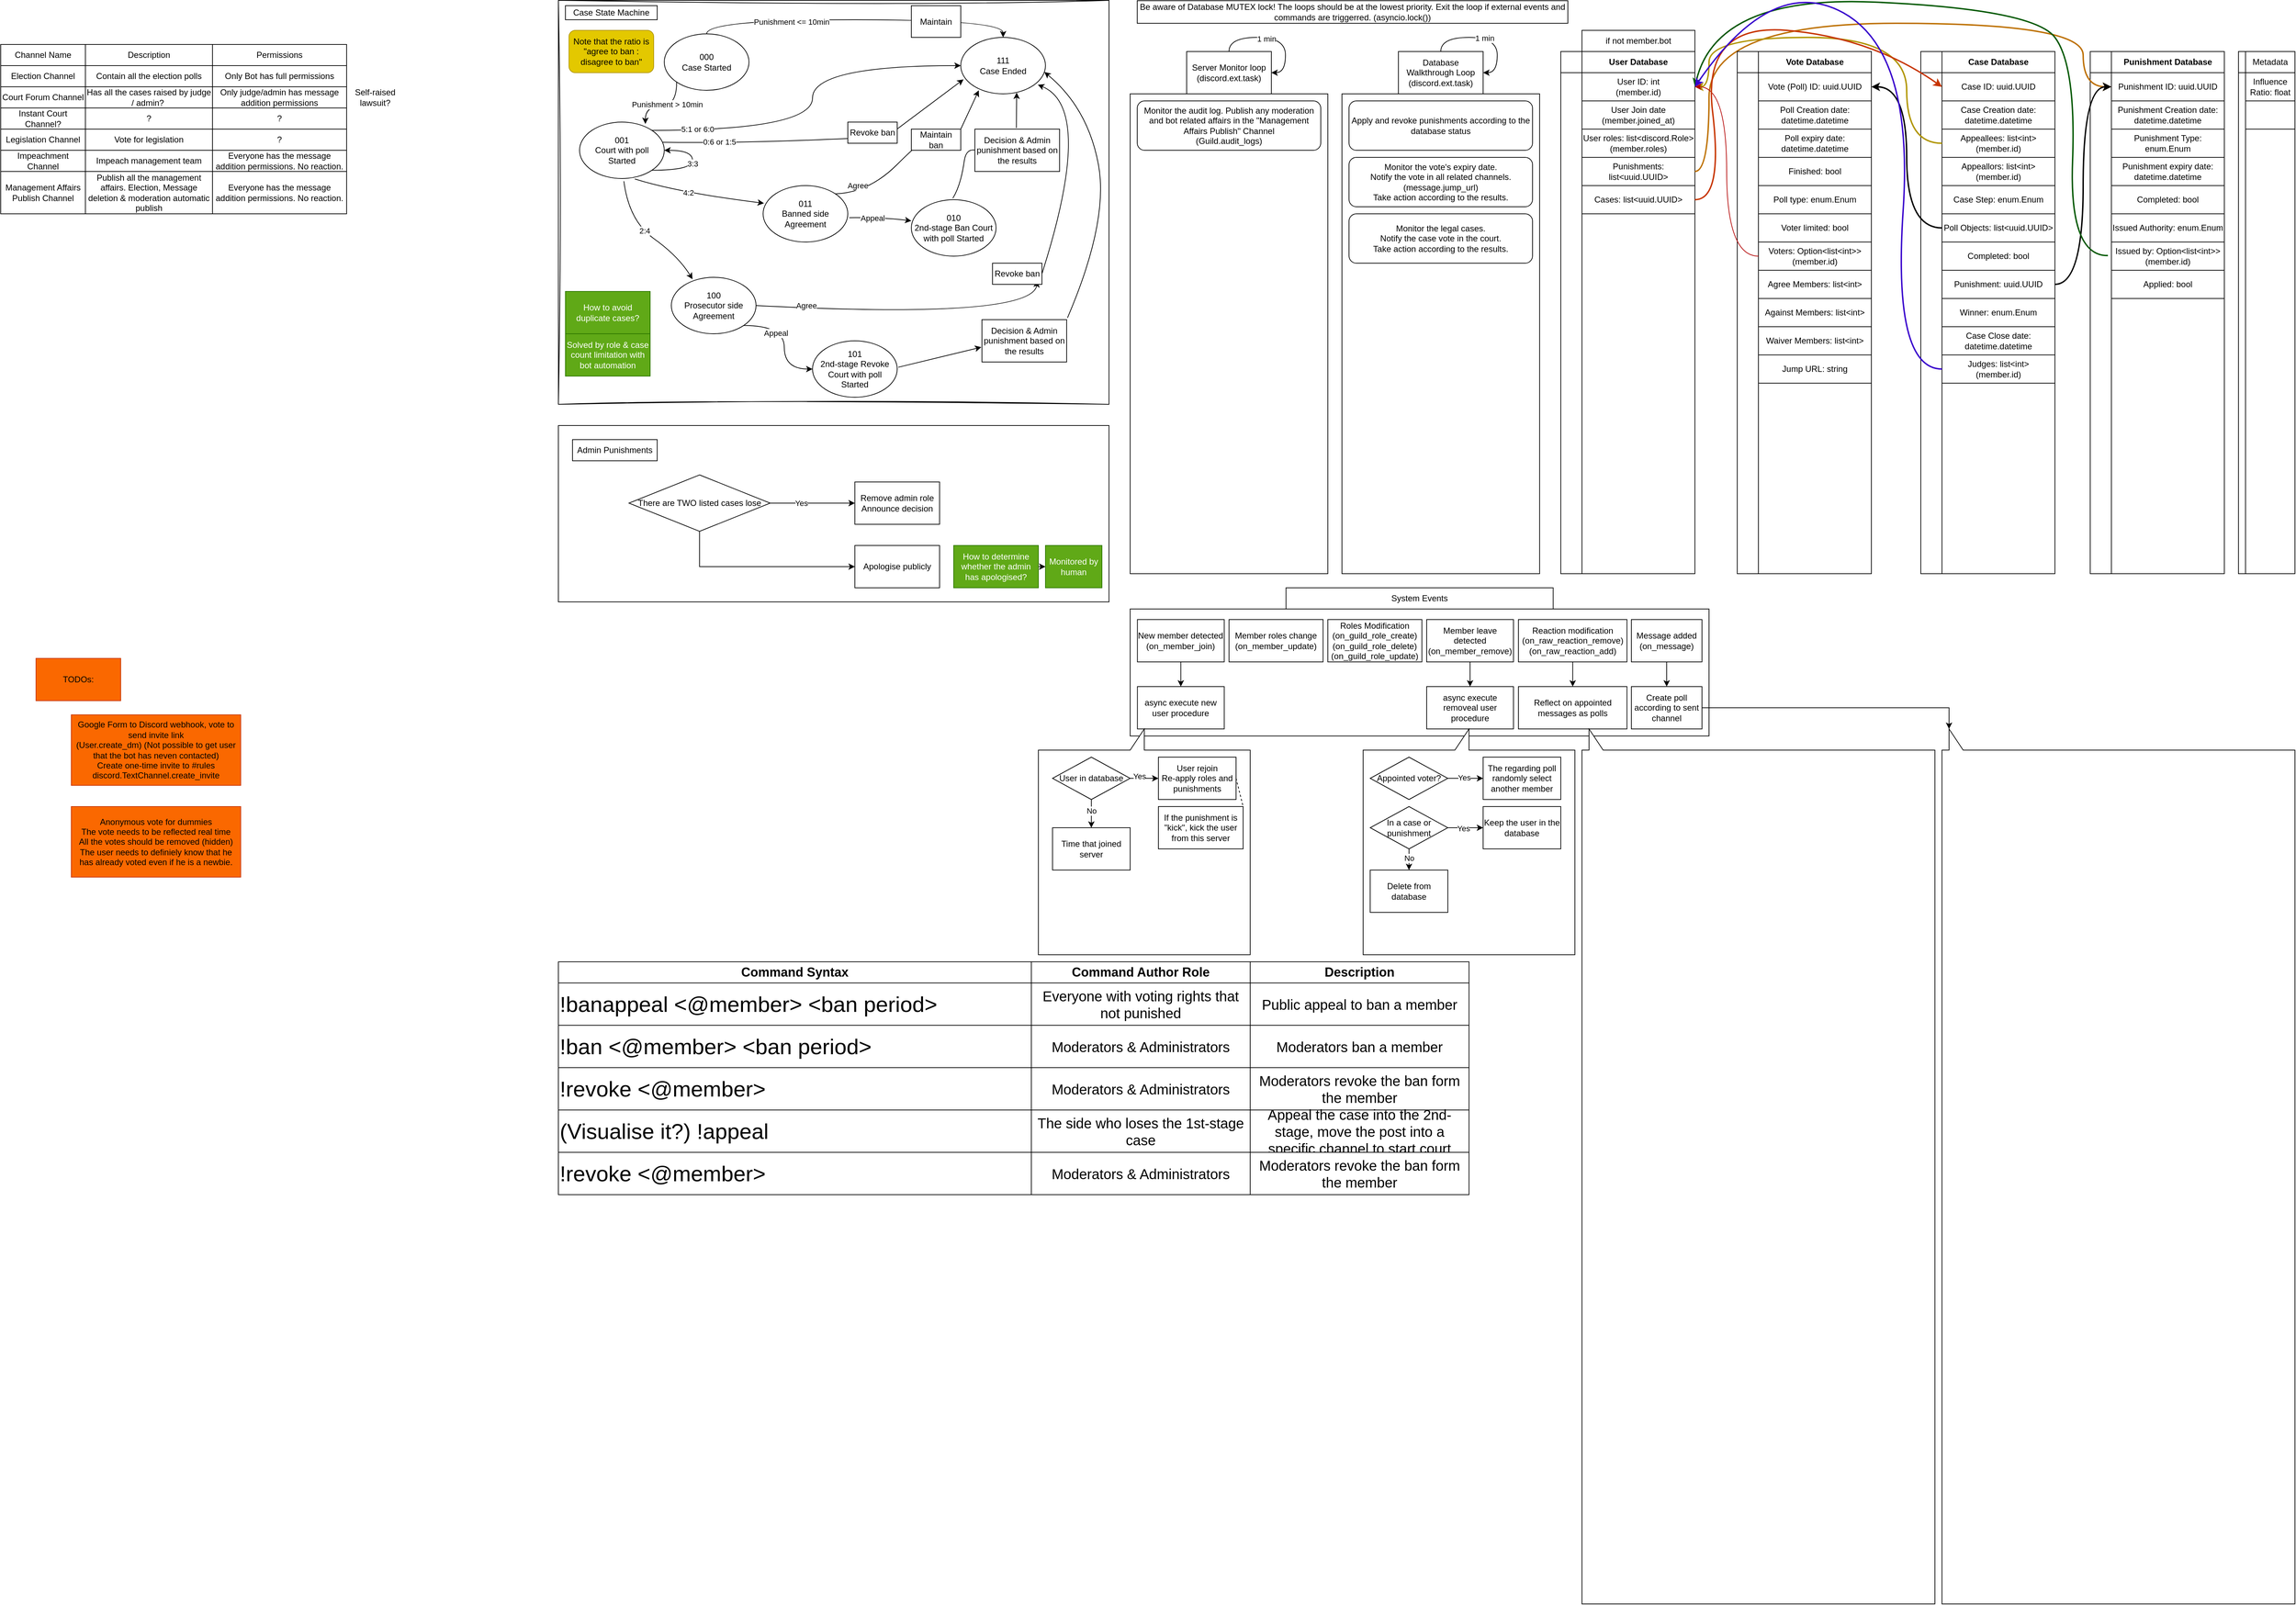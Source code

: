 <mxfile version="22.0.3" type="device">
  <diagram name="Page-1" id="uLq_MlZxw3ZsoGOFZqPO">
    <mxGraphModel dx="2359" dy="685" grid="1" gridSize="10" guides="1" tooltips="1" connect="1" arrows="1" fold="1" page="1" pageScale="1" pageWidth="827" pageHeight="1169" math="0" shadow="0">
      <root>
        <mxCell id="0" />
        <mxCell id="1" parent="0" />
        <mxCell id="YU63xsp-6MmmN9PyvZP0-16" value="" style="rounded=0;whiteSpace=wrap;html=1;" parent="1" vertex="1">
          <mxGeometry x="-810" y="610" width="780" height="250" as="geometry" />
        </mxCell>
        <mxCell id="CugVqRCdkoVX9YdtHMD1-129" value="" style="rounded=0;whiteSpace=wrap;html=1;glass=0;sketch=1;curveFitting=1;jiggle=2;" parent="1" vertex="1">
          <mxGeometry x="-810" y="7.5" width="780" height="572.5" as="geometry" />
        </mxCell>
        <mxCell id="CugVqRCdkoVX9YdtHMD1-11" value="" style="group" parent="1" vertex="1" connectable="0">
          <mxGeometry x="1360" y="80" width="190" height="740" as="geometry" />
        </mxCell>
        <mxCell id="CugVqRCdkoVX9YdtHMD1-12" value="" style="shape=internalStorage;whiteSpace=wrap;html=1;backgroundOutline=1;dx=30;dy=30;" parent="CugVqRCdkoVX9YdtHMD1-11" vertex="1">
          <mxGeometry width="190.0" height="740" as="geometry" />
        </mxCell>
        <mxCell id="CugVqRCdkoVX9YdtHMD1-13" value="&lt;b&gt;Punishment Database&lt;/b&gt;" style="rounded=0;whiteSpace=wrap;html=1;" parent="CugVqRCdkoVX9YdtHMD1-11" vertex="1">
          <mxGeometry x="30" width="160" height="30" as="geometry" />
        </mxCell>
        <mxCell id="CugVqRCdkoVX9YdtHMD1-14" value="Punishment Creation date: datetime.datetime" style="rounded=0;whiteSpace=wrap;html=1;" parent="CugVqRCdkoVX9YdtHMD1-11" vertex="1">
          <mxGeometry x="30" y="70" width="160" height="40" as="geometry" />
        </mxCell>
        <mxCell id="CugVqRCdkoVX9YdtHMD1-15" value="Punishment Type: enum.Enum" style="rounded=0;whiteSpace=wrap;html=1;" parent="CugVqRCdkoVX9YdtHMD1-11" vertex="1">
          <mxGeometry x="30" y="110" width="160" height="40" as="geometry" />
        </mxCell>
        <mxCell id="CugVqRCdkoVX9YdtHMD1-16" value="Punishment ID: uuid.UUID" style="rounded=0;whiteSpace=wrap;html=1;" parent="CugVqRCdkoVX9YdtHMD1-11" vertex="1">
          <mxGeometry x="30" y="30" width="160" height="40" as="geometry" />
        </mxCell>
        <mxCell id="CugVqRCdkoVX9YdtHMD1-17" value="Punishment expiry date: datetime.datetime" style="rounded=0;whiteSpace=wrap;html=1;" parent="CugVqRCdkoVX9YdtHMD1-11" vertex="1">
          <mxGeometry x="30" y="150" width="160" height="40" as="geometry" />
        </mxCell>
        <mxCell id="CugVqRCdkoVX9YdtHMD1-18" value="Completed: bool" style="rounded=0;whiteSpace=wrap;html=1;" parent="CugVqRCdkoVX9YdtHMD1-11" vertex="1">
          <mxGeometry x="30" y="190" width="160" height="40" as="geometry" />
        </mxCell>
        <mxCell id="YU63xsp-6MmmN9PyvZP0-4" value="Issued Authority: enum.Enum" style="rounded=0;whiteSpace=wrap;html=1;" parent="CugVqRCdkoVX9YdtHMD1-11" vertex="1">
          <mxGeometry x="30" y="230" width="160" height="40" as="geometry" />
        </mxCell>
        <mxCell id="YU63xsp-6MmmN9PyvZP0-5" value="Issued by: Option&amp;lt;list&amp;lt;int&amp;gt;&amp;gt;&lt;br&gt;(member.id)" style="rounded=0;whiteSpace=wrap;html=1;" parent="CugVqRCdkoVX9YdtHMD1-11" vertex="1">
          <mxGeometry x="30" y="270" width="160" height="40" as="geometry" />
        </mxCell>
        <mxCell id="-JbkQZ2zJmaDXcBbrkoS-2" value="Applied: bool" style="rounded=0;whiteSpace=wrap;html=1;" parent="CugVqRCdkoVX9YdtHMD1-11" vertex="1">
          <mxGeometry x="30" y="310" width="160" height="40" as="geometry" />
        </mxCell>
        <mxCell id="hgocp0C8wLDLiAGPXzZ_-30" value="" style="group;strokeWidth=2;" parent="1" vertex="1" connectable="0">
          <mxGeometry x="610" y="80" width="190" height="740" as="geometry" />
        </mxCell>
        <mxCell id="hgocp0C8wLDLiAGPXzZ_-3" value="" style="shape=internalStorage;whiteSpace=wrap;html=1;backgroundOutline=1;dx=30;dy=30;" parent="hgocp0C8wLDLiAGPXzZ_-30" vertex="1">
          <mxGeometry width="190.0" height="740" as="geometry" />
        </mxCell>
        <mxCell id="hgocp0C8wLDLiAGPXzZ_-28" value="&lt;b&gt;User Database&lt;/b&gt;" style="rounded=0;whiteSpace=wrap;html=1;" parent="hgocp0C8wLDLiAGPXzZ_-30" vertex="1">
          <mxGeometry x="30" width="160" height="30" as="geometry" />
        </mxCell>
        <mxCell id="hgocp0C8wLDLiAGPXzZ_-31" value="User Join date&lt;br&gt;(member.joined_at)" style="rounded=0;whiteSpace=wrap;html=1;" parent="hgocp0C8wLDLiAGPXzZ_-30" vertex="1">
          <mxGeometry x="30" y="70" width="160" height="40" as="geometry" />
        </mxCell>
        <mxCell id="hgocp0C8wLDLiAGPXzZ_-38" value="User roles: list&amp;lt;discord.Role&amp;gt;&lt;br&gt;(member.roles)" style="rounded=0;whiteSpace=wrap;html=1;" parent="hgocp0C8wLDLiAGPXzZ_-30" vertex="1">
          <mxGeometry x="30" y="110" width="160" height="40" as="geometry" />
        </mxCell>
        <mxCell id="CugVqRCdkoVX9YdtHMD1-29" value="Punishments: list&amp;lt;uuid.UUID&amp;gt;" style="rounded=0;whiteSpace=wrap;html=1;" parent="hgocp0C8wLDLiAGPXzZ_-30" vertex="1">
          <mxGeometry x="30" y="150" width="160" height="40" as="geometry" />
        </mxCell>
        <mxCell id="CugVqRCdkoVX9YdtHMD1-30" style="edgeStyle=orthogonalEdgeStyle;orthogonalLoop=1;jettySize=auto;html=1;exitX=1;exitY=0.5;exitDx=0;exitDy=0;curved=1;fillColor=#f0a30a;strokeColor=#BD7000;strokeWidth=2;" parent="hgocp0C8wLDLiAGPXzZ_-30" source="CugVqRCdkoVX9YdtHMD1-29" edge="1">
          <mxGeometry relative="1" as="geometry">
            <mxPoint x="780" y="50" as="targetPoint" />
            <Array as="points">
              <mxPoint x="210" y="170" />
              <mxPoint x="210" y="-40" />
              <mxPoint x="740" y="-40" />
              <mxPoint x="740" y="50" />
            </Array>
          </mxGeometry>
        </mxCell>
        <mxCell id="CugVqRCdkoVX9YdtHMD1-148" value="Cases: list&amp;lt;uuid.UUID&amp;gt;" style="rounded=0;whiteSpace=wrap;html=1;" parent="hgocp0C8wLDLiAGPXzZ_-30" vertex="1">
          <mxGeometry x="30" y="190" width="160" height="40" as="geometry" />
        </mxCell>
        <mxCell id="hgocp0C8wLDLiAGPXzZ_-12" value="" style="group" parent="1" vertex="1" connectable="0">
          <mxGeometry y="840" width="863.745" height="220" as="geometry" />
        </mxCell>
        <mxCell id="hgocp0C8wLDLiAGPXzZ_-10" value="" style="rounded=0;whiteSpace=wrap;html=1;" parent="hgocp0C8wLDLiAGPXzZ_-12" vertex="1">
          <mxGeometry y="30" width="820.0" height="180" as="geometry" />
        </mxCell>
        <mxCell id="hgocp0C8wLDLiAGPXzZ_-11" value="System Events" style="rounded=0;whiteSpace=wrap;html=1;" parent="hgocp0C8wLDLiAGPXzZ_-12" vertex="1">
          <mxGeometry x="220.769" width="378.462" height="30" as="geometry" />
        </mxCell>
        <mxCell id="hgocp0C8wLDLiAGPXzZ_-8" value="async execute new user procedure" style="rounded=0;whiteSpace=wrap;html=1;" parent="hgocp0C8wLDLiAGPXzZ_-12" vertex="1">
          <mxGeometry x="10.25" y="140" width="123.0" height="60" as="geometry" />
        </mxCell>
        <mxCell id="hgocp0C8wLDLiAGPXzZ_-7" value="New member detected&lt;br&gt;(on_member_join)" style="rounded=0;whiteSpace=wrap;html=1;" parent="hgocp0C8wLDLiAGPXzZ_-12" vertex="1">
          <mxGeometry x="10.25" y="45" width="123.0" height="60" as="geometry" />
        </mxCell>
        <mxCell id="hgocp0C8wLDLiAGPXzZ_-9" style="edgeStyle=orthogonalEdgeStyle;rounded=0;orthogonalLoop=1;jettySize=auto;html=1;exitX=0.5;exitY=1;exitDx=0;exitDy=0;entryX=0.5;entryY=0;entryDx=0;entryDy=0;" parent="hgocp0C8wLDLiAGPXzZ_-12" source="hgocp0C8wLDLiAGPXzZ_-7" target="hgocp0C8wLDLiAGPXzZ_-8" edge="1">
          <mxGeometry relative="1" as="geometry" />
        </mxCell>
        <mxCell id="hgocp0C8wLDLiAGPXzZ_-39" value="Member roles change&lt;br&gt;(on_member_update)" style="rounded=0;whiteSpace=wrap;html=1;" parent="hgocp0C8wLDLiAGPXzZ_-12" vertex="1">
          <mxGeometry x="140" y="45" width="133.25" height="60" as="geometry" />
        </mxCell>
        <mxCell id="hgocp0C8wLDLiAGPXzZ_-47" value="Roles Modification&lt;br&gt;(on_guild_role_create)&lt;br&gt;(on_guild_role_delete)&lt;br&gt;(on_guild_role_update)" style="rounded=0;whiteSpace=wrap;html=1;" parent="hgocp0C8wLDLiAGPXzZ_-12" vertex="1">
          <mxGeometry x="280" y="45" width="133.25" height="60" as="geometry" />
        </mxCell>
        <mxCell id="CugVqRCdkoVX9YdtHMD1-47" value="" style="edgeStyle=orthogonalEdgeStyle;rounded=0;orthogonalLoop=1;jettySize=auto;html=1;" parent="hgocp0C8wLDLiAGPXzZ_-12" source="CugVqRCdkoVX9YdtHMD1-45" target="CugVqRCdkoVX9YdtHMD1-46" edge="1">
          <mxGeometry relative="1" as="geometry" />
        </mxCell>
        <mxCell id="CugVqRCdkoVX9YdtHMD1-45" value="Member leave detected&lt;br&gt;(on_member_remove)" style="rounded=0;whiteSpace=wrap;html=1;" parent="hgocp0C8wLDLiAGPXzZ_-12" vertex="1">
          <mxGeometry x="420.0" y="45" width="123.0" height="60" as="geometry" />
        </mxCell>
        <mxCell id="CugVqRCdkoVX9YdtHMD1-46" value="async execute removeal user procedure" style="rounded=0;whiteSpace=wrap;html=1;" parent="hgocp0C8wLDLiAGPXzZ_-12" vertex="1">
          <mxGeometry x="420.0" y="140" width="123.0" height="60" as="geometry" />
        </mxCell>
        <mxCell id="CugVqRCdkoVX9YdtHMD1-133" value="" style="edgeStyle=orthogonalEdgeStyle;rounded=0;orthogonalLoop=1;jettySize=auto;html=1;" parent="hgocp0C8wLDLiAGPXzZ_-12" source="CugVqRCdkoVX9YdtHMD1-131" target="CugVqRCdkoVX9YdtHMD1-132" edge="1">
          <mxGeometry relative="1" as="geometry" />
        </mxCell>
        <mxCell id="CugVqRCdkoVX9YdtHMD1-131" value="Reaction modification&lt;br&gt;(on_raw_reaction_remove)&lt;br&gt;(on_raw_reaction_add)" style="rounded=0;whiteSpace=wrap;html=1;" parent="hgocp0C8wLDLiAGPXzZ_-12" vertex="1">
          <mxGeometry x="549.995" y="45" width="153.75" height="60" as="geometry" />
        </mxCell>
        <mxCell id="CugVqRCdkoVX9YdtHMD1-132" value="Reflect on appointed messages as polls" style="rounded=0;whiteSpace=wrap;html=1;" parent="hgocp0C8wLDLiAGPXzZ_-12" vertex="1">
          <mxGeometry x="549.995" y="140" width="153.75" height="60" as="geometry" />
        </mxCell>
        <mxCell id="YU63xsp-6MmmN9PyvZP0-24" style="edgeStyle=orthogonalEdgeStyle;rounded=0;orthogonalLoop=1;jettySize=auto;html=1;exitX=0.5;exitY=1;exitDx=0;exitDy=0;entryX=0.5;entryY=0;entryDx=0;entryDy=0;" parent="hgocp0C8wLDLiAGPXzZ_-12" source="YU63xsp-6MmmN9PyvZP0-21" target="YU63xsp-6MmmN9PyvZP0-22" edge="1">
          <mxGeometry relative="1" as="geometry" />
        </mxCell>
        <mxCell id="YU63xsp-6MmmN9PyvZP0-21" value="Message added&lt;br&gt;(on_message)" style="rounded=0;whiteSpace=wrap;html=1;" parent="hgocp0C8wLDLiAGPXzZ_-12" vertex="1">
          <mxGeometry x="710" y="45" width="100" height="60" as="geometry" />
        </mxCell>
        <mxCell id="YU63xsp-6MmmN9PyvZP0-22" value="Create poll according to sent channel" style="rounded=0;whiteSpace=wrap;html=1;" parent="hgocp0C8wLDLiAGPXzZ_-12" vertex="1">
          <mxGeometry x="710" y="140" width="100" height="60" as="geometry" />
        </mxCell>
        <mxCell id="hgocp0C8wLDLiAGPXzZ_-20" value="" style="shape=callout;whiteSpace=wrap;html=1;perimeter=calloutPerimeter;position2=0.5;rotation=-180;" parent="1" vertex="1">
          <mxGeometry x="-130" y="1040" width="300" height="320" as="geometry" />
        </mxCell>
        <mxCell id="hgocp0C8wLDLiAGPXzZ_-14" value="" style="group" parent="1" vertex="1" connectable="0">
          <mxGeometry x="300" y="80" width="280" height="740" as="geometry" />
        </mxCell>
        <mxCell id="hgocp0C8wLDLiAGPXzZ_-2" value="Database Walkthrough Loop&lt;br&gt;(discord.ext.task)" style="rounded=0;whiteSpace=wrap;html=1;" parent="hgocp0C8wLDLiAGPXzZ_-14" vertex="1">
          <mxGeometry x="80" width="120" height="60" as="geometry" />
        </mxCell>
        <mxCell id="hgocp0C8wLDLiAGPXzZ_-6" value="" style="rounded=0;whiteSpace=wrap;html=1;" parent="hgocp0C8wLDLiAGPXzZ_-14" vertex="1">
          <mxGeometry y="60" width="280" height="680" as="geometry" />
        </mxCell>
        <mxCell id="CugVqRCdkoVX9YdtHMD1-40" style="edgeStyle=orthogonalEdgeStyle;orthogonalLoop=1;jettySize=auto;html=1;exitX=0.5;exitY=0;exitDx=0;exitDy=0;entryX=1;entryY=0.5;entryDx=0;entryDy=0;curved=1;" parent="hgocp0C8wLDLiAGPXzZ_-14" source="hgocp0C8wLDLiAGPXzZ_-2" target="hgocp0C8wLDLiAGPXzZ_-2" edge="1">
          <mxGeometry relative="1" as="geometry" />
        </mxCell>
        <mxCell id="CugVqRCdkoVX9YdtHMD1-41" value="1 min" style="edgeLabel;html=1;align=center;verticalAlign=middle;resizable=0;points=[];" parent="CugVqRCdkoVX9YdtHMD1-40" vertex="1" connectable="0">
          <mxGeometry x="-0.041" y="-1" relative="1" as="geometry">
            <mxPoint as="offset" />
          </mxGeometry>
        </mxCell>
        <mxCell id="-JbkQZ2zJmaDXcBbrkoS-1" value="Apply and revoke punishments according to the database status" style="rounded=1;whiteSpace=wrap;html=1;" parent="hgocp0C8wLDLiAGPXzZ_-14" vertex="1">
          <mxGeometry x="10" y="70" width="260" height="70" as="geometry" />
        </mxCell>
        <mxCell id="-JbkQZ2zJmaDXcBbrkoS-3" value="Monitor the vote&#39;s expiry date.&lt;br&gt;Notify the vote in all related channels. (message.&lt;em class=&quot;property&quot;&gt;&lt;/em&gt;&lt;span class=&quot;sig-name descname&quot;&gt;jump_url)&lt;/span&gt;&lt;a title=&quot;Permalink to this definition&quot; href=&quot;https://discordpy.readthedocs.io/en/latest/api.html#discord.Message.jump_url&quot; class=&quot;headerlink&quot;&gt;&lt;/a&gt;&lt;br&gt;Take action according to the results." style="rounded=1;whiteSpace=wrap;html=1;" parent="hgocp0C8wLDLiAGPXzZ_-14" vertex="1">
          <mxGeometry x="10" y="150" width="260" height="70" as="geometry" />
        </mxCell>
        <mxCell id="-JbkQZ2zJmaDXcBbrkoS-4" value="Monitor the legal cases.&lt;br&gt;Notify the case vote in the court.&lt;br&gt;Take action according to the results." style="rounded=1;whiteSpace=wrap;html=1;" parent="hgocp0C8wLDLiAGPXzZ_-14" vertex="1">
          <mxGeometry x="10" y="230" width="260" height="70" as="geometry" />
        </mxCell>
        <mxCell id="hgocp0C8wLDLiAGPXzZ_-13" value="" style="group" parent="1" vertex="1" connectable="0">
          <mxGeometry y="80" width="280" height="740" as="geometry" />
        </mxCell>
        <mxCell id="hgocp0C8wLDLiAGPXzZ_-1" value="Server Monitor loop&lt;br&gt;(discord.ext.task)" style="rounded=0;whiteSpace=wrap;html=1;" parent="hgocp0C8wLDLiAGPXzZ_-13" vertex="1">
          <mxGeometry x="80" width="120" height="60" as="geometry" />
        </mxCell>
        <mxCell id="hgocp0C8wLDLiAGPXzZ_-5" value="" style="rounded=0;whiteSpace=wrap;html=1;" parent="hgocp0C8wLDLiAGPXzZ_-13" vertex="1">
          <mxGeometry y="60" width="280" height="680" as="geometry" />
        </mxCell>
        <mxCell id="CugVqRCdkoVX9YdtHMD1-38" style="edgeStyle=orthogonalEdgeStyle;orthogonalLoop=1;jettySize=auto;html=1;exitX=0.5;exitY=0;exitDx=0;exitDy=0;entryX=1;entryY=0.5;entryDx=0;entryDy=0;curved=1;" parent="hgocp0C8wLDLiAGPXzZ_-13" source="hgocp0C8wLDLiAGPXzZ_-1" target="hgocp0C8wLDLiAGPXzZ_-1" edge="1">
          <mxGeometry relative="1" as="geometry" />
        </mxCell>
        <mxCell id="CugVqRCdkoVX9YdtHMD1-39" value="1 min" style="edgeLabel;html=1;align=center;verticalAlign=middle;resizable=0;points=[];" parent="CugVqRCdkoVX9YdtHMD1-38" vertex="1" connectable="0">
          <mxGeometry x="-0.146" y="-2" relative="1" as="geometry">
            <mxPoint as="offset" />
          </mxGeometry>
        </mxCell>
        <mxCell id="-JbkQZ2zJmaDXcBbrkoS-9" value="Monitor the audit log. Publish any moderation and bot related affairs in the &quot;Management Affairs Publish&quot; Channel&lt;br&gt;(Guild.&lt;em class=&quot;property&quot;&gt;&lt;/em&gt;audit_logs)&lt;span class=&quot;sig-paren&quot;&gt;&lt;/span&gt;" style="rounded=1;whiteSpace=wrap;html=1;" parent="hgocp0C8wLDLiAGPXzZ_-13" vertex="1">
          <mxGeometry x="10" y="70" width="260" height="70" as="geometry" />
        </mxCell>
        <mxCell id="hgocp0C8wLDLiAGPXzZ_-23" value="" style="edgeStyle=orthogonalEdgeStyle;rounded=0;orthogonalLoop=1;jettySize=auto;html=1;" parent="1" source="hgocp0C8wLDLiAGPXzZ_-21" target="hgocp0C8wLDLiAGPXzZ_-22" edge="1">
          <mxGeometry relative="1" as="geometry" />
        </mxCell>
        <mxCell id="hgocp0C8wLDLiAGPXzZ_-24" value="No" style="edgeLabel;html=1;align=center;verticalAlign=middle;resizable=0;points=[];" parent="hgocp0C8wLDLiAGPXzZ_-23" vertex="1" connectable="0">
          <mxGeometry x="-0.2" relative="1" as="geometry">
            <mxPoint as="offset" />
          </mxGeometry>
        </mxCell>
        <mxCell id="hgocp0C8wLDLiAGPXzZ_-26" value="" style="edgeStyle=orthogonalEdgeStyle;rounded=0;orthogonalLoop=1;jettySize=auto;html=1;" parent="1" source="hgocp0C8wLDLiAGPXzZ_-21" target="hgocp0C8wLDLiAGPXzZ_-25" edge="1">
          <mxGeometry relative="1" as="geometry" />
        </mxCell>
        <mxCell id="hgocp0C8wLDLiAGPXzZ_-27" value="Yes" style="edgeLabel;html=1;align=center;verticalAlign=middle;resizable=0;points=[];" parent="hgocp0C8wLDLiAGPXzZ_-26" vertex="1" connectable="0">
          <mxGeometry x="-0.379" y="3" relative="1" as="geometry">
            <mxPoint as="offset" />
          </mxGeometry>
        </mxCell>
        <mxCell id="hgocp0C8wLDLiAGPXzZ_-21" value="User in database" style="rhombus;whiteSpace=wrap;html=1;" parent="1" vertex="1">
          <mxGeometry x="-110" y="1080" width="110" height="60" as="geometry" />
        </mxCell>
        <mxCell id="hgocp0C8wLDLiAGPXzZ_-22" value="Time that joined server" style="rounded=0;whiteSpace=wrap;html=1;" parent="1" vertex="1">
          <mxGeometry x="-110" y="1180" width="110" height="60" as="geometry" />
        </mxCell>
        <mxCell id="hgocp0C8wLDLiAGPXzZ_-25" value="User rejoin&lt;br&gt;Re-apply roles and punishments" style="rounded=0;whiteSpace=wrap;html=1;" parent="1" vertex="1">
          <mxGeometry x="40" y="1080" width="110" height="60" as="geometry" />
        </mxCell>
        <mxCell id="hgocp0C8wLDLiAGPXzZ_-29" value="User ID: int&lt;br&gt;(member.id)" style="rounded=0;whiteSpace=wrap;html=1;" parent="1" vertex="1">
          <mxGeometry x="640" y="110" width="160" height="40" as="geometry" />
        </mxCell>
        <mxCell id="hgocp0C8wLDLiAGPXzZ_-32" value="if not member.bot" style="rounded=0;whiteSpace=wrap;html=1;" parent="1" vertex="1">
          <mxGeometry x="640" y="50" width="160" height="30" as="geometry" />
        </mxCell>
        <mxCell id="hgocp0C8wLDLiAGPXzZ_-53" value="" style="group" parent="1" vertex="1" connectable="0">
          <mxGeometry x="860" y="80" width="190" height="740" as="geometry" />
        </mxCell>
        <mxCell id="hgocp0C8wLDLiAGPXzZ_-54" value="" style="shape=internalStorage;whiteSpace=wrap;html=1;backgroundOutline=1;dx=30;dy=30;" parent="hgocp0C8wLDLiAGPXzZ_-53" vertex="1">
          <mxGeometry width="190.0" height="740" as="geometry" />
        </mxCell>
        <mxCell id="hgocp0C8wLDLiAGPXzZ_-55" value="&lt;b&gt;Vote Database&lt;/b&gt;" style="rounded=0;whiteSpace=wrap;html=1;" parent="hgocp0C8wLDLiAGPXzZ_-53" vertex="1">
          <mxGeometry x="30" width="160" height="30" as="geometry" />
        </mxCell>
        <mxCell id="hgocp0C8wLDLiAGPXzZ_-56" value="Poll Creation date: datetime.datetime" style="rounded=0;whiteSpace=wrap;html=1;" parent="hgocp0C8wLDLiAGPXzZ_-53" vertex="1">
          <mxGeometry x="30" y="70" width="160" height="40" as="geometry" />
        </mxCell>
        <mxCell id="hgocp0C8wLDLiAGPXzZ_-57" value="Poll expiry date: datetime.datetime" style="rounded=0;whiteSpace=wrap;html=1;" parent="hgocp0C8wLDLiAGPXzZ_-53" vertex="1">
          <mxGeometry x="30" y="110" width="160" height="40" as="geometry" />
        </mxCell>
        <mxCell id="hgocp0C8wLDLiAGPXzZ_-58" value="Vote (Poll) ID: uuid.UUID" style="rounded=0;whiteSpace=wrap;html=1;" parent="hgocp0C8wLDLiAGPXzZ_-53" vertex="1">
          <mxGeometry x="30" y="30" width="160" height="40" as="geometry" />
        </mxCell>
        <mxCell id="hgocp0C8wLDLiAGPXzZ_-65" value="Finished: bool" style="rounded=0;whiteSpace=wrap;html=1;" parent="hgocp0C8wLDLiAGPXzZ_-53" vertex="1">
          <mxGeometry x="30" y="150" width="160" height="40" as="geometry" />
        </mxCell>
        <mxCell id="hgocp0C8wLDLiAGPXzZ_-66" value="Poll type: enum.Enum" style="rounded=0;whiteSpace=wrap;html=1;" parent="hgocp0C8wLDLiAGPXzZ_-53" vertex="1">
          <mxGeometry x="30" y="190" width="160" height="40" as="geometry" />
        </mxCell>
        <mxCell id="CugVqRCdkoVX9YdtHMD1-42" value="Voter limited: bool" style="rounded=0;whiteSpace=wrap;html=1;" parent="hgocp0C8wLDLiAGPXzZ_-53" vertex="1">
          <mxGeometry x="30" y="230" width="160" height="40" as="geometry" />
        </mxCell>
        <mxCell id="CugVqRCdkoVX9YdtHMD1-43" value="Voters: Option&amp;lt;list&amp;lt;int&amp;gt;&amp;gt;&lt;br&gt;(member.id)" style="rounded=0;whiteSpace=wrap;html=1;" parent="hgocp0C8wLDLiAGPXzZ_-53" vertex="1">
          <mxGeometry x="30" y="270" width="160" height="40" as="geometry" />
        </mxCell>
        <mxCell id="-JbkQZ2zJmaDXcBbrkoS-5" value="Agree Members: list&amp;lt;int&amp;gt;" style="rounded=0;whiteSpace=wrap;html=1;" parent="hgocp0C8wLDLiAGPXzZ_-53" vertex="1">
          <mxGeometry x="30" y="310" width="160" height="40" as="geometry" />
        </mxCell>
        <mxCell id="-JbkQZ2zJmaDXcBbrkoS-6" value="Against Members: list&amp;lt;int&amp;gt;" style="rounded=0;whiteSpace=wrap;html=1;" parent="hgocp0C8wLDLiAGPXzZ_-53" vertex="1">
          <mxGeometry x="30" y="350" width="160" height="40" as="geometry" />
        </mxCell>
        <mxCell id="-JbkQZ2zJmaDXcBbrkoS-12" value="Waiver Members: list&amp;lt;int&amp;gt;" style="rounded=0;whiteSpace=wrap;html=1;" parent="hgocp0C8wLDLiAGPXzZ_-53" vertex="1">
          <mxGeometry x="30" y="390" width="160" height="40" as="geometry" />
        </mxCell>
        <mxCell id="BigOB-g6q4JyU_0KOPlr-13" value="Jump URL: string" style="rounded=0;whiteSpace=wrap;html=1;" vertex="1" parent="hgocp0C8wLDLiAGPXzZ_-53">
          <mxGeometry x="30" y="430" width="160" height="40" as="geometry" />
        </mxCell>
        <mxCell id="CugVqRCdkoVX9YdtHMD1-1" value="" style="group" parent="1" vertex="1" connectable="0">
          <mxGeometry x="1120" y="80" width="190" height="740" as="geometry" />
        </mxCell>
        <mxCell id="CugVqRCdkoVX9YdtHMD1-2" value="" style="shape=internalStorage;whiteSpace=wrap;html=1;backgroundOutline=1;dx=30;dy=30;" parent="CugVqRCdkoVX9YdtHMD1-1" vertex="1">
          <mxGeometry width="190.0" height="740" as="geometry" />
        </mxCell>
        <mxCell id="CugVqRCdkoVX9YdtHMD1-3" value="&lt;b&gt;Case Database&lt;/b&gt;" style="rounded=0;whiteSpace=wrap;html=1;" parent="CugVqRCdkoVX9YdtHMD1-1" vertex="1">
          <mxGeometry x="30" width="160" height="30" as="geometry" />
        </mxCell>
        <mxCell id="CugVqRCdkoVX9YdtHMD1-4" value="Case Creation date: datetime.datetime" style="rounded=0;whiteSpace=wrap;html=1;" parent="CugVqRCdkoVX9YdtHMD1-1" vertex="1">
          <mxGeometry x="30" y="70" width="160" height="40" as="geometry" />
        </mxCell>
        <mxCell id="CugVqRCdkoVX9YdtHMD1-5" value="Case Step: enum.Enum" style="rounded=0;whiteSpace=wrap;html=1;" parent="CugVqRCdkoVX9YdtHMD1-1" vertex="1">
          <mxGeometry x="30" y="190" width="160" height="40" as="geometry" />
        </mxCell>
        <mxCell id="CugVqRCdkoVX9YdtHMD1-6" value="Case ID: uuid.UUID" style="rounded=0;whiteSpace=wrap;html=1;" parent="CugVqRCdkoVX9YdtHMD1-1" vertex="1">
          <mxGeometry x="30" y="30" width="160" height="40" as="geometry" />
        </mxCell>
        <mxCell id="CugVqRCdkoVX9YdtHMD1-7" value="Poll Objects: list&amp;lt;uuid.UUID&amp;gt;" style="rounded=0;whiteSpace=wrap;html=1;" parent="CugVqRCdkoVX9YdtHMD1-1" vertex="1">
          <mxGeometry x="30" y="230" width="160" height="40" as="geometry" />
        </mxCell>
        <mxCell id="CugVqRCdkoVX9YdtHMD1-8" value="Completed: bool" style="rounded=0;whiteSpace=wrap;html=1;" parent="CugVqRCdkoVX9YdtHMD1-1" vertex="1">
          <mxGeometry x="30" y="270" width="160" height="40" as="geometry" />
        </mxCell>
        <mxCell id="CugVqRCdkoVX9YdtHMD1-27" value="Punishment: uuid.UUID" style="rounded=0;whiteSpace=wrap;html=1;" parent="CugVqRCdkoVX9YdtHMD1-1" vertex="1">
          <mxGeometry x="30" y="310" width="160" height="40" as="geometry" />
        </mxCell>
        <mxCell id="CugVqRCdkoVX9YdtHMD1-31" value="Appeallees: list&amp;lt;int&amp;gt;&lt;br&gt;(member.id)" style="rounded=0;whiteSpace=wrap;html=1;" parent="CugVqRCdkoVX9YdtHMD1-1" vertex="1">
          <mxGeometry x="30" y="110" width="160" height="40" as="geometry" />
        </mxCell>
        <mxCell id="CugVqRCdkoVX9YdtHMD1-34" value="Appeallors: list&amp;lt;int&amp;gt;&lt;br&gt;(member.id)" style="rounded=0;whiteSpace=wrap;html=1;" parent="CugVqRCdkoVX9YdtHMD1-1" vertex="1">
          <mxGeometry x="30" y="150" width="160" height="40" as="geometry" />
        </mxCell>
        <mxCell id="YU63xsp-6MmmN9PyvZP0-3" value="Winner: enum.Enum" style="rounded=0;whiteSpace=wrap;html=1;" parent="CugVqRCdkoVX9YdtHMD1-1" vertex="1">
          <mxGeometry x="30" y="350" width="160" height="40" as="geometry" />
        </mxCell>
        <mxCell id="YU63xsp-6MmmN9PyvZP0-7" value="Case Close date: datetime.datetime" style="rounded=0;whiteSpace=wrap;html=1;" parent="CugVqRCdkoVX9YdtHMD1-1" vertex="1">
          <mxGeometry x="30" y="390" width="160" height="40" as="geometry" />
        </mxCell>
        <mxCell id="38umOZy2QEPfSnPI1kEB-10" value="Judges: list&amp;lt;int&amp;gt;&lt;br&gt;(member.id)" style="rounded=0;whiteSpace=wrap;html=1;" parent="CugVqRCdkoVX9YdtHMD1-1" vertex="1">
          <mxGeometry x="30" y="430" width="160" height="40" as="geometry" />
        </mxCell>
        <mxCell id="CugVqRCdkoVX9YdtHMD1-72" style="edgeStyle=orthogonalEdgeStyle;orthogonalLoop=1;jettySize=auto;html=1;exitX=0.5;exitY=0;exitDx=0;exitDy=0;entryX=0.5;entryY=0;entryDx=0;entryDy=0;curved=1;" parent="1" source="CugVqRCdkoVX9YdtHMD1-9" target="CugVqRCdkoVX9YdtHMD1-69" edge="1">
          <mxGeometry relative="1" as="geometry" />
        </mxCell>
        <mxCell id="CugVqRCdkoVX9YdtHMD1-73" value="Punishment &amp;lt;= 10min" style="edgeLabel;html=1;align=center;verticalAlign=middle;resizable=0;points=[];" parent="CugVqRCdkoVX9YdtHMD1-72" vertex="1" connectable="0">
          <mxGeometry x="-0.099" relative="1" as="geometry">
            <mxPoint x="-70" y="3" as="offset" />
          </mxGeometry>
        </mxCell>
        <mxCell id="CugVqRCdkoVX9YdtHMD1-9" value="000&lt;br&gt;Case Started" style="ellipse;whiteSpace=wrap;html=1;" parent="1" vertex="1">
          <mxGeometry x="-660" y="55" width="120" height="80" as="geometry" />
        </mxCell>
        <mxCell id="CugVqRCdkoVX9YdtHMD1-10" style="edgeStyle=orthogonalEdgeStyle;orthogonalLoop=1;jettySize=auto;html=1;exitX=0;exitY=0.5;exitDx=0;exitDy=0;entryX=1;entryY=0.5;entryDx=0;entryDy=0;curved=1;strokeWidth=2;" parent="1" source="CugVqRCdkoVX9YdtHMD1-7" target="hgocp0C8wLDLiAGPXzZ_-58" edge="1">
          <mxGeometry relative="1" as="geometry" />
        </mxCell>
        <mxCell id="CugVqRCdkoVX9YdtHMD1-28" style="edgeStyle=orthogonalEdgeStyle;orthogonalLoop=1;jettySize=auto;html=1;exitX=1;exitY=0.5;exitDx=0;exitDy=0;entryX=0;entryY=0.5;entryDx=0;entryDy=0;curved=1;strokeWidth=2;" parent="1" source="CugVqRCdkoVX9YdtHMD1-27" target="CugVqRCdkoVX9YdtHMD1-16" edge="1">
          <mxGeometry relative="1" as="geometry" />
        </mxCell>
        <mxCell id="CugVqRCdkoVX9YdtHMD1-32" style="edgeStyle=orthogonalEdgeStyle;orthogonalLoop=1;jettySize=auto;html=1;exitX=0;exitY=0.5;exitDx=0;exitDy=0;entryX=1;entryY=0.5;entryDx=0;entryDy=0;curved=1;fillColor=#e3c800;strokeColor=#B09500;strokeWidth=2;" parent="1" source="CugVqRCdkoVX9YdtHMD1-31" target="hgocp0C8wLDLiAGPXzZ_-29" edge="1">
          <mxGeometry relative="1" as="geometry">
            <Array as="points">
              <mxPoint x="1100" y="210" />
              <mxPoint x="1100" y="60" />
              <mxPoint x="820" y="60" />
              <mxPoint x="820" y="130" />
            </Array>
          </mxGeometry>
        </mxCell>
        <mxCell id="CugVqRCdkoVX9YdtHMD1-35" value="Case State Machine" style="rounded=0;whiteSpace=wrap;html=1;" parent="1" vertex="1">
          <mxGeometry x="-800" y="15" width="130" height="20" as="geometry" />
        </mxCell>
        <mxCell id="CugVqRCdkoVX9YdtHMD1-75" style="edgeStyle=orthogonalEdgeStyle;orthogonalLoop=1;jettySize=auto;html=1;exitX=1;exitY=0;exitDx=0;exitDy=0;entryX=0;entryY=0.5;entryDx=0;entryDy=0;curved=1;" parent="1" source="CugVqRCdkoVX9YdtHMD1-37" target="CugVqRCdkoVX9YdtHMD1-69" edge="1">
          <mxGeometry relative="1" as="geometry">
            <Array as="points">
              <mxPoint x="-450" y="192" />
              <mxPoint x="-450" y="100" />
            </Array>
          </mxGeometry>
        </mxCell>
        <mxCell id="CugVqRCdkoVX9YdtHMD1-76" value="5:1 or 6:0" style="edgeLabel;html=1;align=center;verticalAlign=middle;resizable=0;points=[];" parent="CugVqRCdkoVX9YdtHMD1-75" vertex="1" connectable="0">
          <mxGeometry x="-0.758" y="2" relative="1" as="geometry">
            <mxPoint as="offset" />
          </mxGeometry>
        </mxCell>
        <mxCell id="CugVqRCdkoVX9YdtHMD1-37" value="001&lt;br&gt;Court with poll Started" style="ellipse;whiteSpace=wrap;html=1;" parent="1" vertex="1">
          <mxGeometry x="-780" y="180" width="120" height="80" as="geometry" />
        </mxCell>
        <mxCell id="CugVqRCdkoVX9YdtHMD1-44" style="edgeStyle=orthogonalEdgeStyle;orthogonalLoop=1;jettySize=auto;html=1;exitX=0;exitY=0.5;exitDx=0;exitDy=0;entryX=1;entryY=0.5;entryDx=0;entryDy=0;curved=1;fillColor=#e51400;strokeColor=#B20000;" parent="1" source="CugVqRCdkoVX9YdtHMD1-43" target="hgocp0C8wLDLiAGPXzZ_-29" edge="1">
          <mxGeometry relative="1" as="geometry" />
        </mxCell>
        <mxCell id="CugVqRCdkoVX9YdtHMD1-48" value="" style="shape=callout;whiteSpace=wrap;html=1;perimeter=calloutPerimeter;position2=0.5;rotation=-180;" parent="1" vertex="1">
          <mxGeometry x="330" y="1040" width="300" height="320" as="geometry" />
        </mxCell>
        <mxCell id="CugVqRCdkoVX9YdtHMD1-60" value="" style="edgeStyle=orthogonalEdgeStyle;rounded=0;orthogonalLoop=1;jettySize=auto;html=1;" parent="1" source="CugVqRCdkoVX9YdtHMD1-55" target="CugVqRCdkoVX9YdtHMD1-59" edge="1">
          <mxGeometry relative="1" as="geometry" />
        </mxCell>
        <mxCell id="CugVqRCdkoVX9YdtHMD1-61" value="Yes" style="edgeLabel;html=1;align=center;verticalAlign=middle;resizable=0;points=[];" parent="CugVqRCdkoVX9YdtHMD1-60" vertex="1" connectable="0">
          <mxGeometry x="-0.097" y="1" relative="1" as="geometry">
            <mxPoint as="offset" />
          </mxGeometry>
        </mxCell>
        <mxCell id="CugVqRCdkoVX9YdtHMD1-55" value="Appointed voter?" style="rhombus;whiteSpace=wrap;html=1;" parent="1" vertex="1">
          <mxGeometry x="340" y="1080" width="110" height="60" as="geometry" />
        </mxCell>
        <mxCell id="CugVqRCdkoVX9YdtHMD1-59" value="The regarding poll randomly select another member" style="rounded=0;whiteSpace=wrap;html=1;" parent="1" vertex="1">
          <mxGeometry x="500" y="1080" width="110" height="60" as="geometry" />
        </mxCell>
        <mxCell id="CugVqRCdkoVX9YdtHMD1-65" value="" style="edgeStyle=orthogonalEdgeStyle;rounded=0;orthogonalLoop=1;jettySize=auto;html=1;" parent="1" source="CugVqRCdkoVX9YdtHMD1-62" target="CugVqRCdkoVX9YdtHMD1-64" edge="1">
          <mxGeometry relative="1" as="geometry" />
        </mxCell>
        <mxCell id="CugVqRCdkoVX9YdtHMD1-68" value="Yes" style="edgeLabel;html=1;align=center;verticalAlign=middle;resizable=0;points=[];" parent="CugVqRCdkoVX9YdtHMD1-65" vertex="1" connectable="0">
          <mxGeometry x="-0.116" y="-1" relative="1" as="geometry">
            <mxPoint as="offset" />
          </mxGeometry>
        </mxCell>
        <mxCell id="CugVqRCdkoVX9YdtHMD1-66" value="" style="edgeStyle=orthogonalEdgeStyle;rounded=0;orthogonalLoop=1;jettySize=auto;html=1;" parent="1" source="CugVqRCdkoVX9YdtHMD1-62" target="CugVqRCdkoVX9YdtHMD1-63" edge="1">
          <mxGeometry relative="1" as="geometry" />
        </mxCell>
        <mxCell id="CugVqRCdkoVX9YdtHMD1-67" value="No" style="edgeLabel;html=1;align=center;verticalAlign=middle;resizable=0;points=[];" parent="CugVqRCdkoVX9YdtHMD1-66" vertex="1" connectable="0">
          <mxGeometry x="0.322" relative="1" as="geometry">
            <mxPoint as="offset" />
          </mxGeometry>
        </mxCell>
        <mxCell id="CugVqRCdkoVX9YdtHMD1-62" value="In a case or&lt;br&gt;punishment" style="rhombus;whiteSpace=wrap;html=1;" parent="1" vertex="1">
          <mxGeometry x="340" y="1150" width="110" height="60" as="geometry" />
        </mxCell>
        <mxCell id="CugVqRCdkoVX9YdtHMD1-63" value="Delete from database" style="rounded=0;whiteSpace=wrap;html=1;" parent="1" vertex="1">
          <mxGeometry x="340" y="1240" width="110" height="60" as="geometry" />
        </mxCell>
        <mxCell id="CugVqRCdkoVX9YdtHMD1-64" value="Keep the user in the database" style="rounded=0;whiteSpace=wrap;html=1;" parent="1" vertex="1">
          <mxGeometry x="500" y="1150" width="110" height="60" as="geometry" />
        </mxCell>
        <mxCell id="CugVqRCdkoVX9YdtHMD1-69" value="111&lt;br&gt;Case Ended" style="ellipse;whiteSpace=wrap;html=1;" parent="1" vertex="1">
          <mxGeometry x="-240" y="60" width="120" height="80" as="geometry" />
        </mxCell>
        <mxCell id="CugVqRCdkoVX9YdtHMD1-70" style="edgeStyle=orthogonalEdgeStyle;orthogonalLoop=1;jettySize=auto;html=1;exitX=0;exitY=1;exitDx=0;exitDy=0;entryX=0.777;entryY=0.033;entryDx=0;entryDy=0;entryPerimeter=0;curved=1;" parent="1" source="CugVqRCdkoVX9YdtHMD1-9" target="CugVqRCdkoVX9YdtHMD1-37" edge="1">
          <mxGeometry relative="1" as="geometry" />
        </mxCell>
        <mxCell id="CugVqRCdkoVX9YdtHMD1-71" value="Punishment &amp;gt; 10min" style="edgeLabel;html=1;align=center;verticalAlign=middle;resizable=0;points=[];" parent="CugVqRCdkoVX9YdtHMD1-70" vertex="1" connectable="0">
          <mxGeometry x="-0.078" y="-3" relative="1" as="geometry">
            <mxPoint as="offset" />
          </mxGeometry>
        </mxCell>
        <mxCell id="CugVqRCdkoVX9YdtHMD1-74" value="Maintain" style="rounded=0;whiteSpace=wrap;html=1;" parent="1" vertex="1">
          <mxGeometry x="-310" y="15" width="70" height="45" as="geometry" />
        </mxCell>
        <mxCell id="CugVqRCdkoVX9YdtHMD1-78" style="edgeStyle=orthogonalEdgeStyle;orthogonalLoop=1;jettySize=auto;html=1;exitX=1;exitY=1;exitDx=0;exitDy=0;entryX=1;entryY=0.5;entryDx=0;entryDy=0;curved=1;" parent="1" source="CugVqRCdkoVX9YdtHMD1-37" target="CugVqRCdkoVX9YdtHMD1-37" edge="1">
          <mxGeometry relative="1" as="geometry">
            <Array as="points">
              <mxPoint x="-620" y="248" />
              <mxPoint x="-620" y="220" />
            </Array>
          </mxGeometry>
        </mxCell>
        <mxCell id="CugVqRCdkoVX9YdtHMD1-79" value="3:3" style="edgeLabel;html=1;align=center;verticalAlign=middle;resizable=0;points=[];" parent="CugVqRCdkoVX9YdtHMD1-78" vertex="1" connectable="0">
          <mxGeometry x="0.063" relative="1" as="geometry">
            <mxPoint as="offset" />
          </mxGeometry>
        </mxCell>
        <mxCell id="CugVqRCdkoVX9YdtHMD1-80" value="011&lt;br&gt;Banned side Agreement" style="ellipse;whiteSpace=wrap;html=1;" parent="1" vertex="1">
          <mxGeometry x="-520" y="270" width="120" height="80" as="geometry" />
        </mxCell>
        <mxCell id="CugVqRCdkoVX9YdtHMD1-83" value="" style="curved=1;endArrow=classic;html=1;rounded=0;exitX=0.98;exitY=0.358;exitDx=0;exitDy=0;exitPerimeter=0;entryX=0.033;entryY=0.743;entryDx=0;entryDy=0;entryPerimeter=0;" parent="1" source="CugVqRCdkoVX9YdtHMD1-85" target="CugVqRCdkoVX9YdtHMD1-69" edge="1">
          <mxGeometry width="50" height="50" relative="1" as="geometry">
            <mxPoint x="-490" y="270" as="sourcePoint" />
            <mxPoint x="-440" y="220" as="targetPoint" />
            <Array as="points" />
          </mxGeometry>
        </mxCell>
        <mxCell id="CugVqRCdkoVX9YdtHMD1-86" value="" style="curved=1;endArrow=classic;html=1;rounded=0;exitX=0.98;exitY=0.358;exitDx=0;exitDy=0;exitPerimeter=0;entryX=0.033;entryY=0.743;entryDx=0;entryDy=0;entryPerimeter=0;" parent="1" source="CugVqRCdkoVX9YdtHMD1-37" target="CugVqRCdkoVX9YdtHMD1-85" edge="1">
          <mxGeometry width="50" height="50" relative="1" as="geometry">
            <mxPoint x="-662" y="209" as="sourcePoint" />
            <mxPoint x="-236" y="119" as="targetPoint" />
            <Array as="points">
              <mxPoint x="-560" y="210" />
              <mxPoint x="-320" y="200" />
            </Array>
          </mxGeometry>
        </mxCell>
        <mxCell id="CugVqRCdkoVX9YdtHMD1-87" value="0:6 or 1:5" style="edgeLabel;html=1;align=center;verticalAlign=middle;resizable=0;points=[];" parent="CugVqRCdkoVX9YdtHMD1-86" vertex="1" connectable="0">
          <mxGeometry x="-0.62" y="2" relative="1" as="geometry">
            <mxPoint as="offset" />
          </mxGeometry>
        </mxCell>
        <mxCell id="CugVqRCdkoVX9YdtHMD1-85" value="Revoke ban" style="rounded=0;whiteSpace=wrap;html=1;" parent="1" vertex="1">
          <mxGeometry x="-400" y="180" width="70" height="30" as="geometry" />
        </mxCell>
        <mxCell id="CugVqRCdkoVX9YdtHMD1-94" value="" style="curved=1;endArrow=classic;html=1;rounded=0;entryX=0.01;entryY=0.313;entryDx=0;entryDy=0;entryPerimeter=0;exitX=0.653;exitY=1.008;exitDx=0;exitDy=0;exitPerimeter=0;" parent="1" source="CugVqRCdkoVX9YdtHMD1-37" target="CugVqRCdkoVX9YdtHMD1-80" edge="1">
          <mxGeometry width="50" height="50" relative="1" as="geometry">
            <mxPoint x="-680" y="330" as="sourcePoint" />
            <mxPoint x="-630" y="280" as="targetPoint" />
            <Array as="points">
              <mxPoint x="-640" y="280" />
            </Array>
          </mxGeometry>
        </mxCell>
        <mxCell id="CugVqRCdkoVX9YdtHMD1-95" value="4:2" style="edgeLabel;html=1;align=center;verticalAlign=middle;resizable=0;points=[];" parent="CugVqRCdkoVX9YdtHMD1-94" vertex="1" connectable="0">
          <mxGeometry x="-0.16" y="2" relative="1" as="geometry">
            <mxPoint as="offset" />
          </mxGeometry>
        </mxCell>
        <mxCell id="CugVqRCdkoVX9YdtHMD1-96" value="Note that the ratio is &quot;agree to ban : disagree to ban&quot;" style="rounded=1;whiteSpace=wrap;html=1;fillColor=#e3c800;fontColor=#000000;strokeColor=#B09500;" parent="1" vertex="1">
          <mxGeometry x="-795" y="50" width="120" height="60" as="geometry" />
        </mxCell>
        <mxCell id="CugVqRCdkoVX9YdtHMD1-99" value="010&lt;br&gt;2nd-stage Ban Court with poll Started" style="ellipse;whiteSpace=wrap;html=1;" parent="1" vertex="1">
          <mxGeometry x="-310" y="290" width="120" height="80" as="geometry" />
        </mxCell>
        <mxCell id="CugVqRCdkoVX9YdtHMD1-100" value="" style="curved=1;endArrow=classic;html=1;rounded=0;entryX=0;entryY=0.375;entryDx=0;entryDy=0;entryPerimeter=0;exitX=1.017;exitY=0.568;exitDx=0;exitDy=0;exitPerimeter=0;" parent="1" source="CugVqRCdkoVX9YdtHMD1-80" target="CugVqRCdkoVX9YdtHMD1-99" edge="1">
          <mxGeometry width="50" height="50" relative="1" as="geometry">
            <mxPoint x="-390" y="360" as="sourcePoint" />
            <mxPoint x="-340" y="310" as="targetPoint" />
            <Array as="points">
              <mxPoint x="-350" y="315" />
            </Array>
          </mxGeometry>
        </mxCell>
        <mxCell id="CugVqRCdkoVX9YdtHMD1-101" value="Appeal" style="edgeLabel;html=1;align=center;verticalAlign=middle;resizable=0;points=[];" parent="CugVqRCdkoVX9YdtHMD1-100" vertex="1" connectable="0">
          <mxGeometry x="-0.711" relative="1" as="geometry">
            <mxPoint x="20" as="offset" />
          </mxGeometry>
        </mxCell>
        <mxCell id="CugVqRCdkoVX9YdtHMD1-102" value="" style="curved=1;endArrow=classic;html=1;rounded=0;entryX=0.66;entryY=0.978;entryDx=0;entryDy=0;entryPerimeter=0;exitX=0.49;exitY=-0.027;exitDx=0;exitDy=0;exitPerimeter=0;" parent="1" source="CugVqRCdkoVX9YdtHMD1-104" target="CugVqRCdkoVX9YdtHMD1-69" edge="1">
          <mxGeometry width="50" height="50" relative="1" as="geometry">
            <mxPoint x="-250" y="250" as="sourcePoint" />
            <mxPoint x="-200" y="200" as="targetPoint" />
            <Array as="points" />
          </mxGeometry>
        </mxCell>
        <mxCell id="CugVqRCdkoVX9YdtHMD1-105" value="" style="curved=1;endArrow=classic;html=1;rounded=0;entryX=0.34;entryY=0.973;entryDx=0;entryDy=0;entryPerimeter=0;exitX=0.49;exitY=-0.027;exitDx=0;exitDy=0;exitPerimeter=0;" parent="1" source="CugVqRCdkoVX9YdtHMD1-99" target="CugVqRCdkoVX9YdtHMD1-104" edge="1">
          <mxGeometry width="50" height="50" relative="1" as="geometry">
            <mxPoint x="-251" y="288" as="sourcePoint" />
            <mxPoint x="-199" y="138" as="targetPoint" />
            <Array as="points">
              <mxPoint x="-240" y="270" />
              <mxPoint x="-230" y="200" />
            </Array>
          </mxGeometry>
        </mxCell>
        <mxCell id="CugVqRCdkoVX9YdtHMD1-104" value="Decision &amp;amp; Admin punishment based on the results" style="rounded=0;whiteSpace=wrap;html=1;" parent="1" vertex="1">
          <mxGeometry x="-220" y="190" width="120" height="60" as="geometry" />
        </mxCell>
        <mxCell id="CugVqRCdkoVX9YdtHMD1-106" value="" style="curved=1;endArrow=classic;html=1;rounded=0;entryX=0.213;entryY=0.938;entryDx=0;entryDy=0;entryPerimeter=0;exitX=1;exitY=0;exitDx=0;exitDy=0;" parent="1" source="CugVqRCdkoVX9YdtHMD1-77" target="CugVqRCdkoVX9YdtHMD1-69" edge="1">
          <mxGeometry width="50" height="50" relative="1" as="geometry">
            <mxPoint x="-370" y="270" as="sourcePoint" />
            <mxPoint x="-320" y="220" as="targetPoint" />
            <Array as="points" />
          </mxGeometry>
        </mxCell>
        <mxCell id="CugVqRCdkoVX9YdtHMD1-108" value="" style="curved=1;endArrow=classic;html=1;rounded=0;entryX=0.213;entryY=0.938;entryDx=0;entryDy=0;entryPerimeter=0;exitX=1;exitY=0;exitDx=0;exitDy=0;" parent="1" source="CugVqRCdkoVX9YdtHMD1-80" target="CugVqRCdkoVX9YdtHMD1-77" edge="1">
          <mxGeometry width="50" height="50" relative="1" as="geometry">
            <mxPoint x="-418" y="282" as="sourcePoint" />
            <mxPoint x="-214" y="135" as="targetPoint" />
            <Array as="points">
              <mxPoint x="-370" y="280" />
              <mxPoint x="-290" y="200" />
            </Array>
          </mxGeometry>
        </mxCell>
        <mxCell id="CugVqRCdkoVX9YdtHMD1-109" value="Agree" style="edgeLabel;html=1;align=center;verticalAlign=middle;resizable=0;points=[];" parent="CugVqRCdkoVX9YdtHMD1-108" vertex="1" connectable="0">
          <mxGeometry x="-0.824" y="3" relative="1" as="geometry">
            <mxPoint x="15" y="-8" as="offset" />
          </mxGeometry>
        </mxCell>
        <mxCell id="CugVqRCdkoVX9YdtHMD1-77" value="Maintain ban" style="rounded=0;whiteSpace=wrap;html=1;" parent="1" vertex="1">
          <mxGeometry x="-310" y="190" width="70" height="30" as="geometry" />
        </mxCell>
        <mxCell id="CugVqRCdkoVX9YdtHMD1-123" style="edgeStyle=orthogonalEdgeStyle;orthogonalLoop=1;jettySize=auto;html=1;exitX=1;exitY=1;exitDx=0;exitDy=0;entryX=0;entryY=0.5;entryDx=0;entryDy=0;curved=1;" parent="1" source="CugVqRCdkoVX9YdtHMD1-110" target="CugVqRCdkoVX9YdtHMD1-122" edge="1">
          <mxGeometry relative="1" as="geometry" />
        </mxCell>
        <mxCell id="CugVqRCdkoVX9YdtHMD1-124" value="Appeal" style="edgeLabel;html=1;align=center;verticalAlign=middle;resizable=0;points=[];" parent="CugVqRCdkoVX9YdtHMD1-123" vertex="1" connectable="0">
          <mxGeometry x="-0.428" y="-10" relative="1" as="geometry">
            <mxPoint as="offset" />
          </mxGeometry>
        </mxCell>
        <mxCell id="CugVqRCdkoVX9YdtHMD1-110" value="100&lt;br&gt;Prosecutor side Agreement" style="ellipse;whiteSpace=wrap;html=1;" parent="1" vertex="1">
          <mxGeometry x="-650" y="400" width="120" height="80" as="geometry" />
        </mxCell>
        <mxCell id="CugVqRCdkoVX9YdtHMD1-111" value="" style="curved=1;endArrow=classic;html=1;rounded=0;entryX=0.25;entryY=0.033;entryDx=0;entryDy=0;entryPerimeter=0;exitX=0.523;exitY=1.048;exitDx=0;exitDy=0;exitPerimeter=0;" parent="1" source="CugVqRCdkoVX9YdtHMD1-37" target="CugVqRCdkoVX9YdtHMD1-110" edge="1">
          <mxGeometry width="50" height="50" relative="1" as="geometry">
            <mxPoint x="-730" y="380" as="sourcePoint" />
            <mxPoint x="-680" y="330" as="targetPoint" />
            <Array as="points">
              <mxPoint x="-710" y="320" />
              <mxPoint x="-640" y="370" />
            </Array>
          </mxGeometry>
        </mxCell>
        <mxCell id="CugVqRCdkoVX9YdtHMD1-112" value="2:4" style="edgeLabel;html=1;align=center;verticalAlign=middle;resizable=0;points=[];" parent="CugVqRCdkoVX9YdtHMD1-111" vertex="1" connectable="0">
          <mxGeometry x="-0.09" y="2" relative="1" as="geometry">
            <mxPoint as="offset" />
          </mxGeometry>
        </mxCell>
        <mxCell id="CugVqRCdkoVX9YdtHMD1-113" value="" style="curved=1;endArrow=classic;html=1;rounded=0;entryX=0.91;entryY=0.838;entryDx=0;entryDy=0;entryPerimeter=0;exitX=1;exitY=0.5;exitDx=0;exitDy=0;" parent="1" source="CugVqRCdkoVX9YdtHMD1-117" target="CugVqRCdkoVX9YdtHMD1-69" edge="1">
          <mxGeometry width="50" height="50" relative="1" as="geometry">
            <mxPoint x="-410" y="450" as="sourcePoint" />
            <mxPoint x="-360" y="400" as="targetPoint" />
            <Array as="points">
              <mxPoint x="-50" y="160" />
            </Array>
          </mxGeometry>
        </mxCell>
        <mxCell id="CugVqRCdkoVX9YdtHMD1-120" value="" style="curved=1;endArrow=classic;html=1;rounded=0;entryX=0.91;entryY=0.838;entryDx=0;entryDy=0;entryPerimeter=0;exitX=1;exitY=0.5;exitDx=0;exitDy=0;" parent="1" source="CugVqRCdkoVX9YdtHMD1-110" target="CugVqRCdkoVX9YdtHMD1-117" edge="1">
          <mxGeometry width="50" height="50" relative="1" as="geometry">
            <mxPoint x="-530" y="440" as="sourcePoint" />
            <mxPoint x="-131" y="127" as="targetPoint" />
            <Array as="points">
              <mxPoint x="-140" y="460" />
            </Array>
          </mxGeometry>
        </mxCell>
        <mxCell id="CugVqRCdkoVX9YdtHMD1-121" value="Agree" style="edgeLabel;html=1;align=center;verticalAlign=middle;resizable=0;points=[];" parent="CugVqRCdkoVX9YdtHMD1-120" vertex="1" connectable="0">
          <mxGeometry x="-0.918" y="1" relative="1" as="geometry">
            <mxPoint x="52" as="offset" />
          </mxGeometry>
        </mxCell>
        <mxCell id="CugVqRCdkoVX9YdtHMD1-117" value="Revoke ban" style="rounded=0;whiteSpace=wrap;html=1;" parent="1" vertex="1">
          <mxGeometry x="-195" y="380" width="70" height="30" as="geometry" />
        </mxCell>
        <mxCell id="CugVqRCdkoVX9YdtHMD1-122" value="101&lt;br&gt;2nd-stage Revoke Court with poll Started" style="ellipse;whiteSpace=wrap;html=1;" parent="1" vertex="1">
          <mxGeometry x="-450" y="490" width="120" height="80" as="geometry" />
        </mxCell>
        <mxCell id="CugVqRCdkoVX9YdtHMD1-125" value="Decision &amp;amp; Admin punishment based on the results" style="rounded=0;whiteSpace=wrap;html=1;" parent="1" vertex="1">
          <mxGeometry x="-210" y="460" width="120" height="60" as="geometry" />
        </mxCell>
        <mxCell id="CugVqRCdkoVX9YdtHMD1-127" value="" style="endArrow=classic;html=1;rounded=0;entryX=-0.007;entryY=0.65;entryDx=0;entryDy=0;entryPerimeter=0;exitX=1.013;exitY=0.468;exitDx=0;exitDy=0;exitPerimeter=0;" parent="1" source="CugVqRCdkoVX9YdtHMD1-122" target="CugVqRCdkoVX9YdtHMD1-125" edge="1">
          <mxGeometry width="50" height="50" relative="1" as="geometry">
            <mxPoint x="-300" y="550" as="sourcePoint" />
            <mxPoint x="-250" y="500" as="targetPoint" />
          </mxGeometry>
        </mxCell>
        <mxCell id="CugVqRCdkoVX9YdtHMD1-128" value="" style="curved=1;endArrow=classic;html=1;rounded=0;entryX=0.987;entryY=0.613;entryDx=0;entryDy=0;entryPerimeter=0;exitX=1.01;exitY=-0.043;exitDx=0;exitDy=0;exitPerimeter=0;" parent="1" source="CugVqRCdkoVX9YdtHMD1-125" target="CugVqRCdkoVX9YdtHMD1-69" edge="1">
          <mxGeometry width="50" height="50" relative="1" as="geometry">
            <mxPoint x="-80" y="370" as="sourcePoint" />
            <mxPoint x="-30" y="320" as="targetPoint" />
            <Array as="points">
              <mxPoint x="-30" y="320" />
              <mxPoint x="-60" y="160" />
            </Array>
          </mxGeometry>
        </mxCell>
        <mxCell id="CugVqRCdkoVX9YdtHMD1-130" value="Admin Punishments" style="rounded=0;whiteSpace=wrap;html=1;" parent="1" vertex="1">
          <mxGeometry x="-790" y="630" width="120" height="30" as="geometry" />
        </mxCell>
        <mxCell id="CugVqRCdkoVX9YdtHMD1-134" value="" style="shape=callout;whiteSpace=wrap;html=1;perimeter=calloutPerimeter;position2=0.98;rotation=-180;base=20;size=30;position=0.94;" parent="1" vertex="1">
          <mxGeometry x="640" y="1040" width="500" height="1240" as="geometry" />
        </mxCell>
        <mxCell id="CugVqRCdkoVX9YdtHMD1-135" value="Command Syntax" style="rounded=0;whiteSpace=wrap;html=1;fontStyle=1;fontSize=18;" parent="1" vertex="1">
          <mxGeometry x="-810" y="1370" width="670" height="30" as="geometry" />
        </mxCell>
        <mxCell id="CugVqRCdkoVX9YdtHMD1-136" value="&lt;font style=&quot;font-size: 31px;&quot;&gt;!banappeal &amp;lt;@member&amp;gt; &amp;lt;ban period&amp;gt;&lt;/font&gt;" style="rounded=0;whiteSpace=wrap;html=1;align=left;" parent="1" vertex="1">
          <mxGeometry x="-810" y="1400" width="670" height="60" as="geometry" />
        </mxCell>
        <mxCell id="CugVqRCdkoVX9YdtHMD1-137" value="Command Author Role" style="rounded=0;whiteSpace=wrap;html=1;fontStyle=1;fontSize=18;" parent="1" vertex="1">
          <mxGeometry x="-140" y="1370" width="310" height="30" as="geometry" />
        </mxCell>
        <mxCell id="CugVqRCdkoVX9YdtHMD1-138" value="Everyone with voting rights that not punished" style="rounded=0;whiteSpace=wrap;html=1;align=center;fontSize=20;" parent="1" vertex="1">
          <mxGeometry x="-140" y="1400" width="310" height="60" as="geometry" />
        </mxCell>
        <mxCell id="CugVqRCdkoVX9YdtHMD1-139" value="&lt;font style=&quot;font-size: 31px;&quot;&gt;!ban &amp;lt;@member&amp;gt; &amp;lt;ban period&amp;gt;&lt;/font&gt;" style="rounded=0;whiteSpace=wrap;html=1;align=left;" parent="1" vertex="1">
          <mxGeometry x="-810" y="1460" width="670" height="60" as="geometry" />
        </mxCell>
        <mxCell id="CugVqRCdkoVX9YdtHMD1-140" value="Moderators &amp;amp; Administrators" style="rounded=0;whiteSpace=wrap;html=1;align=center;fontSize=20;" parent="1" vertex="1">
          <mxGeometry x="-140" y="1460" width="310" height="60" as="geometry" />
        </mxCell>
        <mxCell id="CugVqRCdkoVX9YdtHMD1-141" value="&lt;span style=&quot;font-size: 31px;&quot;&gt;!revoke &amp;lt;@member&amp;gt;&lt;/span&gt;" style="rounded=0;whiteSpace=wrap;html=1;align=left;" parent="1" vertex="1">
          <mxGeometry x="-810" y="1520" width="670" height="60" as="geometry" />
        </mxCell>
        <mxCell id="CugVqRCdkoVX9YdtHMD1-142" value="Moderators &amp;amp; Administrators" style="rounded=0;whiteSpace=wrap;html=1;align=center;fontSize=20;" parent="1" vertex="1">
          <mxGeometry x="-140" y="1520" width="310" height="60" as="geometry" />
        </mxCell>
        <mxCell id="CugVqRCdkoVX9YdtHMD1-143" value="Description" style="rounded=0;whiteSpace=wrap;html=1;fontStyle=1;fontSize=18;" parent="1" vertex="1">
          <mxGeometry x="170" y="1370" width="310" height="30" as="geometry" />
        </mxCell>
        <mxCell id="CugVqRCdkoVX9YdtHMD1-144" value="Public appeal to ban a member" style="rounded=0;whiteSpace=wrap;html=1;align=center;fontSize=20;" parent="1" vertex="1">
          <mxGeometry x="170" y="1400" width="310" height="60" as="geometry" />
        </mxCell>
        <mxCell id="CugVqRCdkoVX9YdtHMD1-145" value="Moderators ban a member" style="rounded=0;whiteSpace=wrap;html=1;align=center;fontSize=20;" parent="1" vertex="1">
          <mxGeometry x="170" y="1460" width="310" height="60" as="geometry" />
        </mxCell>
        <mxCell id="CugVqRCdkoVX9YdtHMD1-146" value="Moderators revoke the ban form the member" style="rounded=0;whiteSpace=wrap;html=1;align=center;fontSize=20;" parent="1" vertex="1">
          <mxGeometry x="170" y="1520" width="310" height="60" as="geometry" />
        </mxCell>
        <mxCell id="CugVqRCdkoVX9YdtHMD1-147" value="How to avoid duplicate cases?" style="rounded=0;whiteSpace=wrap;html=1;fillColor=#60a917;fontColor=#ffffff;strokeColor=#2D7600;" parent="1" vertex="1">
          <mxGeometry x="-800" y="420" width="120" height="60" as="geometry" />
        </mxCell>
        <mxCell id="CugVqRCdkoVX9YdtHMD1-149" value="" style="curved=1;endArrow=classic;html=1;rounded=0;entryX=0;entryY=0.5;entryDx=0;entryDy=0;exitX=1;exitY=0.5;exitDx=0;exitDy=0;fillColor=#fa6800;strokeColor=#C73500;strokeWidth=2;" parent="1" source="CugVqRCdkoVX9YdtHMD1-148" target="CugVqRCdkoVX9YdtHMD1-6" edge="1">
          <mxGeometry width="50" height="50" relative="1" as="geometry">
            <mxPoint x="810" y="340" as="sourcePoint" />
            <mxPoint x="860" y="290" as="targetPoint" />
            <Array as="points">
              <mxPoint x="840" y="290" />
              <mxPoint x="810" y="40" />
              <mxPoint x="1050" y="60" />
            </Array>
          </mxGeometry>
        </mxCell>
        <mxCell id="CugVqRCdkoVX9YdtHMD1-151" value="&lt;span style=&quot;font-size: 31px;&quot;&gt;(Visualise it?) !appeal&lt;/span&gt;" style="rounded=0;whiteSpace=wrap;html=1;align=left;" parent="1" vertex="1">
          <mxGeometry x="-810" y="1580" width="670" height="60" as="geometry" />
        </mxCell>
        <mxCell id="CugVqRCdkoVX9YdtHMD1-152" value="The side who loses the 1st-stage case" style="rounded=0;whiteSpace=wrap;html=1;align=center;fontSize=20;" parent="1" vertex="1">
          <mxGeometry x="-140" y="1580" width="310" height="60" as="geometry" />
        </mxCell>
        <mxCell id="CugVqRCdkoVX9YdtHMD1-153" value="Appeal the case into the 2nd-stage, move the post into a specific channel to start court" style="rounded=0;whiteSpace=wrap;html=1;align=center;fontSize=20;" parent="1" vertex="1">
          <mxGeometry x="170" y="1580" width="310" height="60" as="geometry" />
        </mxCell>
        <mxCell id="CugVqRCdkoVX9YdtHMD1-154" value="&lt;span style=&quot;font-size: 31px;&quot;&gt;!revoke &amp;lt;@member&amp;gt;&lt;/span&gt;" style="rounded=0;whiteSpace=wrap;html=1;align=left;" parent="1" vertex="1">
          <mxGeometry x="-810" y="1640" width="670" height="60" as="geometry" />
        </mxCell>
        <mxCell id="CugVqRCdkoVX9YdtHMD1-155" value="Moderators &amp;amp; Administrators" style="rounded=0;whiteSpace=wrap;html=1;align=center;fontSize=20;" parent="1" vertex="1">
          <mxGeometry x="-140" y="1640" width="310" height="60" as="geometry" />
        </mxCell>
        <mxCell id="CugVqRCdkoVX9YdtHMD1-156" value="Moderators revoke the ban form the member" style="rounded=0;whiteSpace=wrap;html=1;align=center;fontSize=20;" parent="1" vertex="1">
          <mxGeometry x="170" y="1640" width="310" height="60" as="geometry" />
        </mxCell>
        <mxCell id="YU63xsp-6MmmN9PyvZP0-1" value="Solved by role &amp;amp; case count limitation with bot automation" style="rounded=0;whiteSpace=wrap;html=1;fillColor=#60a917;fontColor=#ffffff;strokeColor=#2D7600;" parent="1" vertex="1">
          <mxGeometry x="-800" y="480" width="120" height="60" as="geometry" />
        </mxCell>
        <mxCell id="YU63xsp-6MmmN9PyvZP0-2" value="Be aware of Database MUTEX lock! The loops should be at the lowest priority. Exit the loop if external events and commands are triggerred. (asyncio.lock())" style="rounded=0;whiteSpace=wrap;html=1;" parent="1" vertex="1">
          <mxGeometry x="10" y="8" width="610" height="32" as="geometry" />
        </mxCell>
        <mxCell id="YU63xsp-6MmmN9PyvZP0-6" value="" style="curved=1;endArrow=classic;html=1;rounded=0;exitX=-0.031;exitY=0.479;exitDx=0;exitDy=0;exitPerimeter=0;entryX=1;entryY=0.5;entryDx=0;entryDy=0;strokeWidth=2;fillColor=#008a00;strokeColor=#005700;" parent="1" source="YU63xsp-6MmmN9PyvZP0-5" target="hgocp0C8wLDLiAGPXzZ_-29" edge="1">
          <mxGeometry width="50" height="50" relative="1" as="geometry">
            <mxPoint x="1310" y="90" as="sourcePoint" />
            <mxPoint x="1010" y="40" as="targetPoint" />
            <Array as="points">
              <mxPoint x="1330" y="370" />
              <mxPoint x="1340" y="100" />
              <mxPoint x="1280" y="20" />
              <mxPoint x="830" />
            </Array>
          </mxGeometry>
        </mxCell>
        <mxCell id="YU63xsp-6MmmN9PyvZP0-11" style="edgeStyle=orthogonalEdgeStyle;rounded=0;orthogonalLoop=1;jettySize=auto;html=1;exitX=1;exitY=0.5;exitDx=0;exitDy=0;entryX=0;entryY=0.5;entryDx=0;entryDy=0;" parent="1" source="YU63xsp-6MmmN9PyvZP0-8" target="YU63xsp-6MmmN9PyvZP0-9" edge="1">
          <mxGeometry relative="1" as="geometry" />
        </mxCell>
        <mxCell id="YU63xsp-6MmmN9PyvZP0-12" value="Yes" style="edgeLabel;html=1;align=center;verticalAlign=middle;resizable=0;points=[];" parent="YU63xsp-6MmmN9PyvZP0-11" vertex="1" connectable="0">
          <mxGeometry x="-0.264" relative="1" as="geometry">
            <mxPoint as="offset" />
          </mxGeometry>
        </mxCell>
        <mxCell id="YU63xsp-6MmmN9PyvZP0-14" style="edgeStyle=orthogonalEdgeStyle;rounded=0;orthogonalLoop=1;jettySize=auto;html=1;exitX=0.5;exitY=1;exitDx=0;exitDy=0;entryX=0;entryY=0.5;entryDx=0;entryDy=0;" parent="1" source="YU63xsp-6MmmN9PyvZP0-8" target="YU63xsp-6MmmN9PyvZP0-13" edge="1">
          <mxGeometry relative="1" as="geometry" />
        </mxCell>
        <mxCell id="YU63xsp-6MmmN9PyvZP0-8" value="There are TWO listed cases lose" style="rhombus;whiteSpace=wrap;html=1;" parent="1" vertex="1">
          <mxGeometry x="-710" y="680" width="200" height="80" as="geometry" />
        </mxCell>
        <mxCell id="YU63xsp-6MmmN9PyvZP0-9" value="Remove admin role&lt;br&gt;Announce decision" style="rounded=0;whiteSpace=wrap;html=1;" parent="1" vertex="1">
          <mxGeometry x="-390" y="690" width="120" height="60" as="geometry" />
        </mxCell>
        <mxCell id="YU63xsp-6MmmN9PyvZP0-13" value="Apologise publicly" style="rounded=0;whiteSpace=wrap;html=1;" parent="1" vertex="1">
          <mxGeometry x="-390" y="780" width="120" height="60" as="geometry" />
        </mxCell>
        <mxCell id="BigOB-g6q4JyU_0KOPlr-16" style="edgeStyle=orthogonalEdgeStyle;rounded=0;orthogonalLoop=1;jettySize=auto;html=1;exitX=1;exitY=0.5;exitDx=0;exitDy=0;entryX=0;entryY=0.5;entryDx=0;entryDy=0;" edge="1" parent="1" source="YU63xsp-6MmmN9PyvZP0-15" target="BigOB-g6q4JyU_0KOPlr-15">
          <mxGeometry relative="1" as="geometry" />
        </mxCell>
        <mxCell id="YU63xsp-6MmmN9PyvZP0-15" value="How to determine whether the admin has apologised?" style="rounded=0;whiteSpace=wrap;html=1;fillColor=#60a917;fontColor=#ffffff;strokeColor=#2D7600;" parent="1" vertex="1">
          <mxGeometry x="-250" y="780" width="120" height="60" as="geometry" />
        </mxCell>
        <mxCell id="YU63xsp-6MmmN9PyvZP0-20" value="" style="shape=callout;whiteSpace=wrap;html=1;perimeter=calloutPerimeter;position2=0.98;rotation=-180;base=20;size=30;position=0.94;" parent="1" vertex="1">
          <mxGeometry x="1150" y="1040" width="500" height="1240" as="geometry" />
        </mxCell>
        <mxCell id="YU63xsp-6MmmN9PyvZP0-25" style="edgeStyle=orthogonalEdgeStyle;rounded=0;orthogonalLoop=1;jettySize=auto;html=1;exitX=1;exitY=0.5;exitDx=0;exitDy=0;entryX=0;entryY=0;entryDx=490;entryDy=1240;entryPerimeter=0;" parent="1" source="YU63xsp-6MmmN9PyvZP0-22" target="YU63xsp-6MmmN9PyvZP0-20" edge="1">
          <mxGeometry relative="1" as="geometry" />
        </mxCell>
        <mxCell id="38umOZy2QEPfSnPI1kEB-1" value="Election Channel" style="rounded=0;whiteSpace=wrap;html=1;" parent="1" vertex="1">
          <mxGeometry x="-1600" y="100" width="120" height="30" as="geometry" />
        </mxCell>
        <mxCell id="38umOZy2QEPfSnPI1kEB-2" value="Only Bot has full permissions" style="rounded=0;whiteSpace=wrap;html=1;" parent="1" vertex="1">
          <mxGeometry x="-1300" y="100" width="190" height="30" as="geometry" />
        </mxCell>
        <mxCell id="38umOZy2QEPfSnPI1kEB-3" value="Contain all the election polls" style="rounded=0;whiteSpace=wrap;html=1;" parent="1" vertex="1">
          <mxGeometry x="-1480" y="100" width="180" height="30" as="geometry" />
        </mxCell>
        <mxCell id="38umOZy2QEPfSnPI1kEB-4" value="Court Forum Channel" style="rounded=0;whiteSpace=wrap;html=1;" parent="1" vertex="1">
          <mxGeometry x="-1600" y="130" width="120" height="30" as="geometry" />
        </mxCell>
        <mxCell id="38umOZy2QEPfSnPI1kEB-5" value="Has all the cases raised by judge / admin?&amp;nbsp;" style="rounded=0;whiteSpace=wrap;html=1;" parent="1" vertex="1">
          <mxGeometry x="-1480" y="130" width="180" height="30" as="geometry" />
        </mxCell>
        <mxCell id="38umOZy2QEPfSnPI1kEB-6" value="Only judge/admin has message addition permissions" style="rounded=0;whiteSpace=wrap;html=1;" parent="1" vertex="1">
          <mxGeometry x="-1300" y="130" width="190" height="30" as="geometry" />
        </mxCell>
        <mxCell id="38umOZy2QEPfSnPI1kEB-7" value="?" style="rounded=0;whiteSpace=wrap;html=1;" parent="1" vertex="1">
          <mxGeometry x="-1300" y="160" width="190" height="30" as="geometry" />
        </mxCell>
        <mxCell id="38umOZy2QEPfSnPI1kEB-8" value="?" style="rounded=0;whiteSpace=wrap;html=1;" parent="1" vertex="1">
          <mxGeometry x="-1480" y="160" width="180" height="30" as="geometry" />
        </mxCell>
        <mxCell id="38umOZy2QEPfSnPI1kEB-9" value="Instant Court Channel?" style="rounded=0;whiteSpace=wrap;html=1;" parent="1" vertex="1">
          <mxGeometry x="-1600" y="160" width="120" height="30" as="geometry" />
        </mxCell>
        <mxCell id="38umOZy2QEPfSnPI1kEB-11" value="" style="curved=1;endArrow=classic;html=1;rounded=0;exitX=0;exitY=0.5;exitDx=0;exitDy=0;entryX=1;entryY=0.5;entryDx=0;entryDy=0;fillColor=#6a00ff;strokeColor=#3700CC;strokeWidth=2;" parent="1" source="38umOZy2QEPfSnPI1kEB-10" target="hgocp0C8wLDLiAGPXzZ_-29" edge="1">
          <mxGeometry width="50" height="50" relative="1" as="geometry">
            <mxPoint x="1080" y="490" as="sourcePoint" />
            <mxPoint x="1130" y="440" as="targetPoint" />
            <Array as="points">
              <mxPoint x="1080" y="530" />
              <mxPoint x="1110" y="80" />
              <mxPoint x="910" y="-30" />
            </Array>
          </mxGeometry>
        </mxCell>
        <mxCell id="38umOZy2QEPfSnPI1kEB-12" value="Legislation Channel" style="rounded=0;whiteSpace=wrap;html=1;" parent="1" vertex="1">
          <mxGeometry x="-1600" y="190" width="120" height="30" as="geometry" />
        </mxCell>
        <mxCell id="38umOZy2QEPfSnPI1kEB-13" value="Vote for legislation" style="rounded=0;whiteSpace=wrap;html=1;" parent="1" vertex="1">
          <mxGeometry x="-1480" y="190" width="180" height="30" as="geometry" />
        </mxCell>
        <mxCell id="38umOZy2QEPfSnPI1kEB-14" value="?" style="rounded=0;whiteSpace=wrap;html=1;" parent="1" vertex="1">
          <mxGeometry x="-1300" y="190" width="190" height="30" as="geometry" />
        </mxCell>
        <mxCell id="38umOZy2QEPfSnPI1kEB-15" value="Impeachment Channel" style="rounded=0;whiteSpace=wrap;html=1;" parent="1" vertex="1">
          <mxGeometry x="-1600" y="220" width="120" height="30" as="geometry" />
        </mxCell>
        <mxCell id="38umOZy2QEPfSnPI1kEB-16" value="Impeach management team" style="rounded=0;whiteSpace=wrap;html=1;" parent="1" vertex="1">
          <mxGeometry x="-1480" y="220" width="180" height="30" as="geometry" />
        </mxCell>
        <mxCell id="38umOZy2QEPfSnPI1kEB-17" value="Everyone has the message addition permissions. No reaction." style="rounded=0;whiteSpace=wrap;html=1;" parent="1" vertex="1">
          <mxGeometry x="-1300" y="220" width="190" height="30" as="geometry" />
        </mxCell>
        <mxCell id="38umOZy2QEPfSnPI1kEB-21" value="Self-raised&lt;br&gt;lawsuit?" style="text;html=1;align=center;verticalAlign=middle;resizable=0;points=[];autosize=1;strokeColor=none;fillColor=none;" parent="1" vertex="1">
          <mxGeometry x="-1110" y="125" width="80" height="40" as="geometry" />
        </mxCell>
        <mxCell id="38umOZy2QEPfSnPI1kEB-22" value="Management Affairs Publish Channel" style="rounded=0;whiteSpace=wrap;html=1;" parent="1" vertex="1">
          <mxGeometry x="-1600" y="250" width="120" height="60" as="geometry" />
        </mxCell>
        <mxCell id="38umOZy2QEPfSnPI1kEB-23" value="Publish all the management affairs. Election, Message deletion &amp;amp; moderation automatic publish" style="rounded=0;whiteSpace=wrap;html=1;" parent="1" vertex="1">
          <mxGeometry x="-1480" y="250" width="180" height="60" as="geometry" />
        </mxCell>
        <mxCell id="38umOZy2QEPfSnPI1kEB-24" value="Everyone has the message addition permissions. No reaction." style="rounded=0;whiteSpace=wrap;html=1;" parent="1" vertex="1">
          <mxGeometry x="-1300" y="250" width="190" height="60" as="geometry" />
        </mxCell>
        <mxCell id="38umOZy2QEPfSnPI1kEB-25" value="Channel Name" style="rounded=0;whiteSpace=wrap;html=1;" parent="1" vertex="1">
          <mxGeometry x="-1600" y="70" width="120" height="30" as="geometry" />
        </mxCell>
        <mxCell id="38umOZy2QEPfSnPI1kEB-26" value="Description" style="rounded=0;whiteSpace=wrap;html=1;" parent="1" vertex="1">
          <mxGeometry x="-1480" y="70" width="180" height="30" as="geometry" />
        </mxCell>
        <mxCell id="38umOZy2QEPfSnPI1kEB-27" value="Permissions" style="rounded=0;whiteSpace=wrap;html=1;" parent="1" vertex="1">
          <mxGeometry x="-1300" y="70" width="190" height="30" as="geometry" />
        </mxCell>
        <mxCell id="-JbkQZ2zJmaDXcBbrkoS-7" value="If the punishment is &quot;kick&quot;, kick the user from this server" style="rounded=0;whiteSpace=wrap;html=1;" parent="1" vertex="1">
          <mxGeometry x="40" y="1150" width="120" height="60" as="geometry" />
        </mxCell>
        <mxCell id="-JbkQZ2zJmaDXcBbrkoS-8" value="" style="endArrow=none;html=1;rounded=0;entryX=1;entryY=0;entryDx=0;entryDy=0;exitX=1;exitY=0.5;exitDx=0;exitDy=0;dashed=1;" parent="1" source="hgocp0C8wLDLiAGPXzZ_-25" target="-JbkQZ2zJmaDXcBbrkoS-7" edge="1">
          <mxGeometry width="50" height="50" relative="1" as="geometry">
            <mxPoint x="250" y="1200" as="sourcePoint" />
            <mxPoint x="300" y="1150" as="targetPoint" />
          </mxGeometry>
        </mxCell>
        <mxCell id="-JbkQZ2zJmaDXcBbrkoS-10" value="Google Form to Discord webhook, vote to send invite link&lt;br&gt;(User.&lt;em class=&quot;property&quot;&gt;&lt;/em&gt;create_dm) (Not possible to get user that the bot has neven contacted)&lt;span class=&quot;sig-paren&quot;&gt;&lt;/span&gt;&lt;br&gt;Create one-time invite to #rules&lt;br&gt;discord.TextChannel.create_invite" style="rounded=0;whiteSpace=wrap;html=1;fillColor=#fa6800;fontColor=#000000;strokeColor=#C73500;" parent="1" vertex="1">
          <mxGeometry x="-1500" y="1020" width="240" height="100" as="geometry" />
        </mxCell>
        <mxCell id="-JbkQZ2zJmaDXcBbrkoS-11" value="TODOs:" style="rounded=0;whiteSpace=wrap;html=1;fillColor=#fa6800;fontColor=#000000;strokeColor=#C73500;" parent="1" vertex="1">
          <mxGeometry x="-1550" y="940" width="120" height="60" as="geometry" />
        </mxCell>
        <mxCell id="BigOB-g6q4JyU_0KOPlr-1" value="" style="group" vertex="1" connectable="0" parent="1">
          <mxGeometry x="1570" y="80" width="80" height="740" as="geometry" />
        </mxCell>
        <mxCell id="BigOB-g6q4JyU_0KOPlr-2" value="" style="shape=internalStorage;whiteSpace=wrap;html=1;backgroundOutline=1;dx=10;dy=30;" vertex="1" parent="BigOB-g6q4JyU_0KOPlr-1">
          <mxGeometry width="80.0" height="740" as="geometry" />
        </mxCell>
        <mxCell id="BigOB-g6q4JyU_0KOPlr-3" value="Metadata" style="rounded=0;whiteSpace=wrap;html=1;" vertex="1" parent="BigOB-g6q4JyU_0KOPlr-1">
          <mxGeometry x="10" width="70" height="30" as="geometry" />
        </mxCell>
        <mxCell id="BigOB-g6q4JyU_0KOPlr-6" value="Influence Ratio: float" style="rounded=0;whiteSpace=wrap;html=1;" vertex="1" parent="BigOB-g6q4JyU_0KOPlr-1">
          <mxGeometry x="10" y="30" width="70" height="40" as="geometry" />
        </mxCell>
        <mxCell id="BigOB-g6q4JyU_0KOPlr-12" value="" style="rounded=0;whiteSpace=wrap;html=1;" vertex="1" parent="BigOB-g6q4JyU_0KOPlr-1">
          <mxGeometry x="10" y="70" width="70" height="40" as="geometry" />
        </mxCell>
        <mxCell id="BigOB-g6q4JyU_0KOPlr-14" value="Anonymous vote for dummies&lt;br&gt;The vote needs to be reflected real time&lt;br&gt;All the votes should be removed (hidden)&lt;br&gt;The user needs to definiely know that he has already voted even if he is a newbie." style="rounded=0;whiteSpace=wrap;html=1;fillColor=#fa6800;fontColor=#000000;strokeColor=#C73500;" vertex="1" parent="1">
          <mxGeometry x="-1500" y="1150" width="240" height="100" as="geometry" />
        </mxCell>
        <mxCell id="BigOB-g6q4JyU_0KOPlr-15" value="Monitored by human" style="rounded=0;whiteSpace=wrap;html=1;fillColor=#60a917;fontColor=#ffffff;strokeColor=#2D7600;" vertex="1" parent="1">
          <mxGeometry x="-120" y="780" width="80" height="60" as="geometry" />
        </mxCell>
      </root>
    </mxGraphModel>
  </diagram>
</mxfile>

